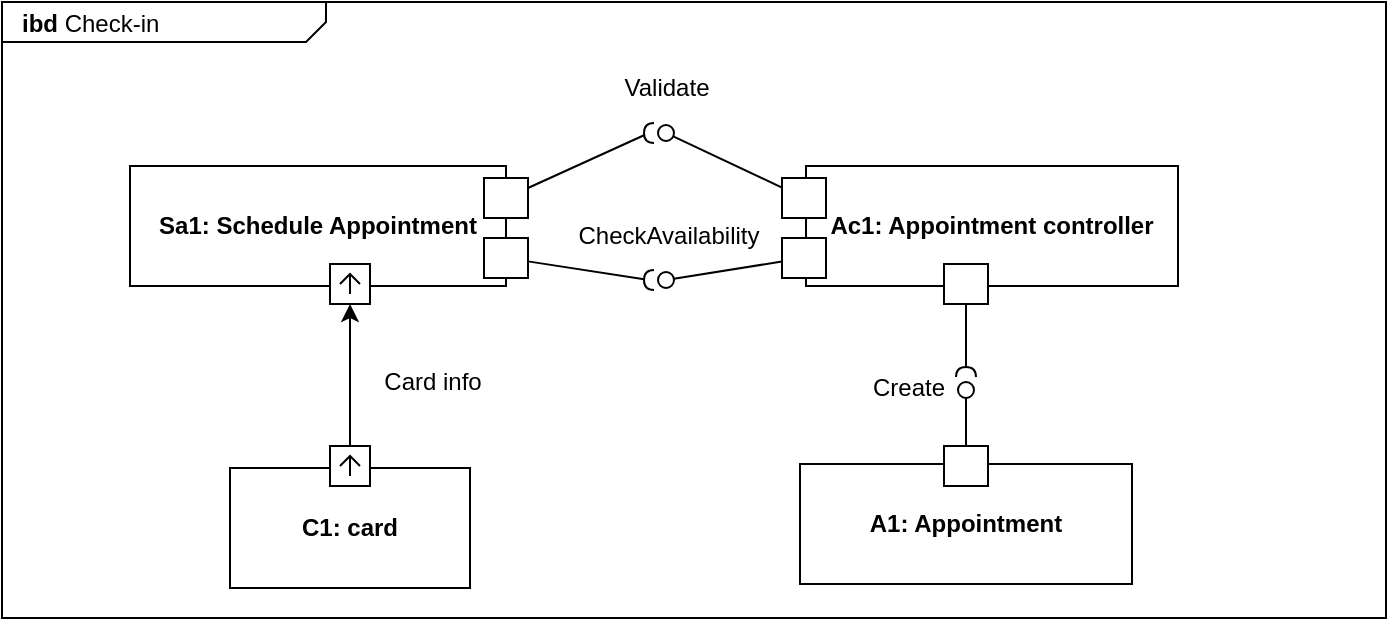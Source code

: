 <mxfile version="24.4.9" type="github">
  <diagram name="Page-1" id="TQiRy8ZxbHLJ08y9tGxe">
    <mxGraphModel dx="819" dy="459" grid="0" gridSize="10" guides="1" tooltips="1" connect="1" arrows="1" fold="1" page="0" pageScale="1" pageWidth="827" pageHeight="1169" math="0" shadow="0">
      <root>
        <mxCell id="0" />
        <mxCell id="1" parent="0" />
        <mxCell id="qkv4Zu3rfT4hArOJ5f-I-1" value="&lt;p style=&quot;margin:0px;margin-top:4px;margin-left:10px;text-align:left;&quot;&gt;&lt;b&gt;ibd&lt;/b&gt;&amp;nbsp;Check-in&lt;/p&gt;" style="html=1;shape=mxgraph.sysml.package;labelX=162.01;align=left;spacingLeft=10;html=1;overflow=fill;whiteSpace=wrap;recursiveResize=0;" vertex="1" parent="1">
          <mxGeometry x="315" y="196" width="692" height="308" as="geometry" />
        </mxCell>
        <mxCell id="qkv4Zu3rfT4hArOJ5f-I-2" style="rounded=0;orthogonalLoop=1;jettySize=auto;html=1;" edge="1" parent="1" source="qkv4Zu3rfT4hArOJ5f-I-5" target="qkv4Zu3rfT4hArOJ5f-I-21">
          <mxGeometry relative="1" as="geometry" />
        </mxCell>
        <mxCell id="qkv4Zu3rfT4hArOJ5f-I-3" value="" style="group" vertex="1" connectable="0" parent="1">
          <mxGeometry x="429" y="418" width="120" height="71" as="geometry" />
        </mxCell>
        <mxCell id="qkv4Zu3rfT4hArOJ5f-I-4" value="&lt;b&gt;C1: card&lt;/b&gt;" style="rounded=0;whiteSpace=wrap;html=1;fillColor=none;container=0;" vertex="1" parent="qkv4Zu3rfT4hArOJ5f-I-3">
          <mxGeometry y="11" width="120" height="60" as="geometry" />
        </mxCell>
        <mxCell id="qkv4Zu3rfT4hArOJ5f-I-5" value="" style="html=1;shape=mxgraph.sysml.port;sysMLPortType=flowN;" vertex="1" parent="qkv4Zu3rfT4hArOJ5f-I-3">
          <mxGeometry x="50" width="20" height="20" as="geometry" />
        </mxCell>
        <mxCell id="qkv4Zu3rfT4hArOJ5f-I-6" value="Card info" style="text;html=1;align=center;verticalAlign=middle;resizable=0;points=[];autosize=1;strokeColor=none;fillColor=none;" vertex="1" parent="1">
          <mxGeometry x="496" y="373" width="67" height="26" as="geometry" />
        </mxCell>
        <mxCell id="qkv4Zu3rfT4hArOJ5f-I-7" value="" style="endArrow=none;html=1;rounded=0;align=center;verticalAlign=top;endFill=0;labelBackgroundColor=none;endSize=2;" edge="1" parent="1" source="qkv4Zu3rfT4hArOJ5f-I-24" target="qkv4Zu3rfT4hArOJ5f-I-8">
          <mxGeometry relative="1" as="geometry">
            <mxPoint x="691" y="308" as="sourcePoint" />
          </mxGeometry>
        </mxCell>
        <mxCell id="qkv4Zu3rfT4hArOJ5f-I-8" value="" style="ellipse;html=1;fontSize=11;align=center;fillColor=none;points=[];aspect=fixed;resizable=0;verticalAlign=bottom;labelPosition=center;verticalLabelPosition=top;flipH=1;" vertex="1" parent="1">
          <mxGeometry x="643" y="257.5" width="8" height="8" as="geometry" />
        </mxCell>
        <mxCell id="qkv4Zu3rfT4hArOJ5f-I-9" value="" style="endArrow=none;html=1;rounded=0;align=center;verticalAlign=top;endFill=0;labelBackgroundColor=none;endSize=2;" edge="1" parent="1" source="qkv4Zu3rfT4hArOJ5f-I-22" target="qkv4Zu3rfT4hArOJ5f-I-10">
          <mxGeometry relative="1" as="geometry" />
        </mxCell>
        <mxCell id="qkv4Zu3rfT4hArOJ5f-I-10" value="" style="shape=requiredInterface;html=1;fontSize=11;align=center;fillColor=none;points=[];aspect=fixed;resizable=0;verticalAlign=bottom;labelPosition=center;verticalLabelPosition=top;flipH=1;rotation=0;" vertex="1" parent="1">
          <mxGeometry x="636" y="256.5" width="5" height="10" as="geometry" />
        </mxCell>
        <mxCell id="qkv4Zu3rfT4hArOJ5f-I-11" value="Validate" style="text;html=1;align=center;verticalAlign=middle;resizable=0;points=[];autosize=1;strokeColor=none;fillColor=none;" vertex="1" parent="1">
          <mxGeometry x="617" y="226" width="60" height="26" as="geometry" />
        </mxCell>
        <mxCell id="qkv4Zu3rfT4hArOJ5f-I-12" value="" style="endArrow=none;html=1;rounded=0;align=center;verticalAlign=top;endFill=0;labelBackgroundColor=none;endSize=2;" edge="1" parent="1" source="qkv4Zu3rfT4hArOJ5f-I-19" target="qkv4Zu3rfT4hArOJ5f-I-13">
          <mxGeometry relative="1" as="geometry">
            <mxPoint x="750" y="399" as="sourcePoint" />
          </mxGeometry>
        </mxCell>
        <mxCell id="qkv4Zu3rfT4hArOJ5f-I-13" value="" style="ellipse;html=1;fontSize=11;align=center;fillColor=none;points=[];aspect=fixed;resizable=0;verticalAlign=bottom;labelPosition=center;verticalLabelPosition=top;flipH=1;" vertex="1" parent="1">
          <mxGeometry x="793" y="386" width="8" height="8" as="geometry" />
        </mxCell>
        <mxCell id="qkv4Zu3rfT4hArOJ5f-I-14" value="" style="endArrow=none;html=1;rounded=0;align=center;verticalAlign=top;endFill=0;labelBackgroundColor=none;endSize=2;" edge="1" parent="1" source="qkv4Zu3rfT4hArOJ5f-I-25" target="qkv4Zu3rfT4hArOJ5f-I-15">
          <mxGeometry relative="1" as="geometry" />
        </mxCell>
        <mxCell id="qkv4Zu3rfT4hArOJ5f-I-15" value="" style="shape=requiredInterface;html=1;fontSize=11;align=center;fillColor=none;points=[];aspect=fixed;resizable=0;verticalAlign=bottom;labelPosition=center;verticalLabelPosition=top;flipH=1;rotation=90;" vertex="1" parent="1">
          <mxGeometry x="794.5" y="376" width="5" height="10" as="geometry" />
        </mxCell>
        <mxCell id="qkv4Zu3rfT4hArOJ5f-I-16" value="Create" style="text;html=1;align=center;verticalAlign=middle;resizable=0;points=[];autosize=1;strokeColor=none;fillColor=none;" vertex="1" parent="1">
          <mxGeometry x="740.5" y="376" width="54" height="26" as="geometry" />
        </mxCell>
        <mxCell id="qkv4Zu3rfT4hArOJ5f-I-17" value="" style="group" vertex="1" connectable="0" parent="1">
          <mxGeometry x="714" y="418" width="166" height="69" as="geometry" />
        </mxCell>
        <mxCell id="qkv4Zu3rfT4hArOJ5f-I-18" value="&lt;b&gt;A1: Appointment&lt;/b&gt;" style="rounded=0;whiteSpace=wrap;html=1;fillColor=none;container=0;" vertex="1" parent="qkv4Zu3rfT4hArOJ5f-I-17">
          <mxGeometry y="9" width="166" height="60" as="geometry" />
        </mxCell>
        <mxCell id="qkv4Zu3rfT4hArOJ5f-I-19" value="" style="html=1;rounded=0;fillColor=default;" vertex="1" parent="qkv4Zu3rfT4hArOJ5f-I-17">
          <mxGeometry x="72" width="22" height="20" as="geometry" />
        </mxCell>
        <mxCell id="qkv4Zu3rfT4hArOJ5f-I-20" value="&lt;b&gt;Sa1: Schedule Appointment&lt;/b&gt;" style="rounded=0;whiteSpace=wrap;html=1;fillColor=none;container=0;" vertex="1" parent="1">
          <mxGeometry x="379" y="278" width="188" height="60" as="geometry" />
        </mxCell>
        <mxCell id="qkv4Zu3rfT4hArOJ5f-I-21" value="" style="html=1;shape=mxgraph.sysml.port;sysMLPortType=flowN;container=0;" vertex="1" parent="1">
          <mxGeometry x="479" y="327" width="20" height="20" as="geometry" />
        </mxCell>
        <mxCell id="qkv4Zu3rfT4hArOJ5f-I-22" value="" style="html=1;rounded=0;container=0;" vertex="1" parent="1">
          <mxGeometry x="556" y="284" width="22" height="20" as="geometry" />
        </mxCell>
        <mxCell id="qkv4Zu3rfT4hArOJ5f-I-23" value="&lt;b&gt;Ac1: Appointment controller&lt;/b&gt;" style="rounded=0;whiteSpace=wrap;html=1;fillColor=none;container=0;" vertex="1" parent="1">
          <mxGeometry x="717" y="278" width="186" height="60" as="geometry" />
        </mxCell>
        <mxCell id="qkv4Zu3rfT4hArOJ5f-I-24" value="" style="html=1;rounded=0;fillColor=default;" vertex="1" parent="1">
          <mxGeometry x="705" y="284" width="22" height="20" as="geometry" />
        </mxCell>
        <mxCell id="qkv4Zu3rfT4hArOJ5f-I-25" value="" style="html=1;rounded=0;container=0;" vertex="1" parent="1">
          <mxGeometry x="786" y="327" width="22" height="20" as="geometry" />
        </mxCell>
        <mxCell id="qkv4Zu3rfT4hArOJ5f-I-26" value="" style="endArrow=none;html=1;rounded=0;align=center;verticalAlign=top;endFill=0;labelBackgroundColor=none;endSize=2;" edge="1" parent="1" source="qkv4Zu3rfT4hArOJ5f-I-32" target="qkv4Zu3rfT4hArOJ5f-I-27">
          <mxGeometry relative="1" as="geometry">
            <mxPoint x="691" y="381.5" as="sourcePoint" />
          </mxGeometry>
        </mxCell>
        <mxCell id="qkv4Zu3rfT4hArOJ5f-I-27" value="" style="ellipse;html=1;fontSize=11;align=center;fillColor=none;points=[];aspect=fixed;resizable=0;verticalAlign=bottom;labelPosition=center;verticalLabelPosition=top;flipH=1;" vertex="1" parent="1">
          <mxGeometry x="643" y="331" width="8" height="8" as="geometry" />
        </mxCell>
        <mxCell id="qkv4Zu3rfT4hArOJ5f-I-28" value="" style="endArrow=none;html=1;rounded=0;align=center;verticalAlign=top;endFill=0;labelBackgroundColor=none;endSize=2;" edge="1" parent="1" source="qkv4Zu3rfT4hArOJ5f-I-31" target="qkv4Zu3rfT4hArOJ5f-I-29">
          <mxGeometry relative="1" as="geometry" />
        </mxCell>
        <mxCell id="qkv4Zu3rfT4hArOJ5f-I-29" value="" style="shape=requiredInterface;html=1;fontSize=11;align=center;fillColor=none;points=[];aspect=fixed;resizable=0;verticalAlign=bottom;labelPosition=center;verticalLabelPosition=top;flipH=1;rotation=0;" vertex="1" parent="1">
          <mxGeometry x="636" y="330" width="5" height="10" as="geometry" />
        </mxCell>
        <mxCell id="qkv4Zu3rfT4hArOJ5f-I-30" value="CheckAvailability" style="text;html=1;align=center;verticalAlign=middle;resizable=0;points=[];autosize=1;strokeColor=none;fillColor=none;" vertex="1" parent="1">
          <mxGeometry x="593" y="299.5" width="109" height="26" as="geometry" />
        </mxCell>
        <mxCell id="qkv4Zu3rfT4hArOJ5f-I-31" value="" style="html=1;rounded=0;container=0;" vertex="1" parent="1">
          <mxGeometry x="556" y="314" width="22" height="20" as="geometry" />
        </mxCell>
        <mxCell id="qkv4Zu3rfT4hArOJ5f-I-32" value="" style="html=1;rounded=0;fillColor=default;" vertex="1" parent="1">
          <mxGeometry x="705" y="314" width="22" height="20" as="geometry" />
        </mxCell>
      </root>
    </mxGraphModel>
  </diagram>
</mxfile>
